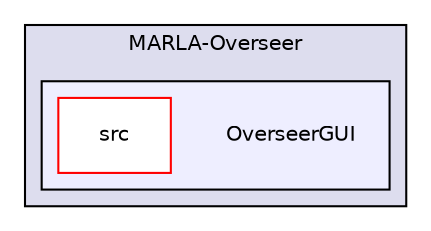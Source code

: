 digraph "D:/Work/Programmieren/Java/D-MARLA/Implementation/MARLA-Overseer/OverseerGUI" {
  compound=true
  node [ fontsize="10", fontname="Helvetica"];
  edge [ labelfontsize="10", labelfontname="Helvetica"];
  subgraph clusterdir_7336d76966cbc61dea00521a7fe022e7 {
    graph [ bgcolor="#ddddee", pencolor="black", label="MARLA-Overseer" fontname="Helvetica", fontsize="10", URL="dir_7336d76966cbc61dea00521a7fe022e7.html"]
  subgraph clusterdir_49f65ac55b96b6e4eb449b42267ed995 {
    graph [ bgcolor="#eeeeff", pencolor="black", label="" URL="dir_49f65ac55b96b6e4eb449b42267ed995.html"];
    dir_49f65ac55b96b6e4eb449b42267ed995 [shape=plaintext label="OverseerGUI"];
    dir_3b4230e5bb8d9b760933c901c334cfe9 [shape=box label="src" color="red" fillcolor="white" style="filled" URL="dir_3b4230e5bb8d9b760933c901c334cfe9.html"];
  }
  }
}
